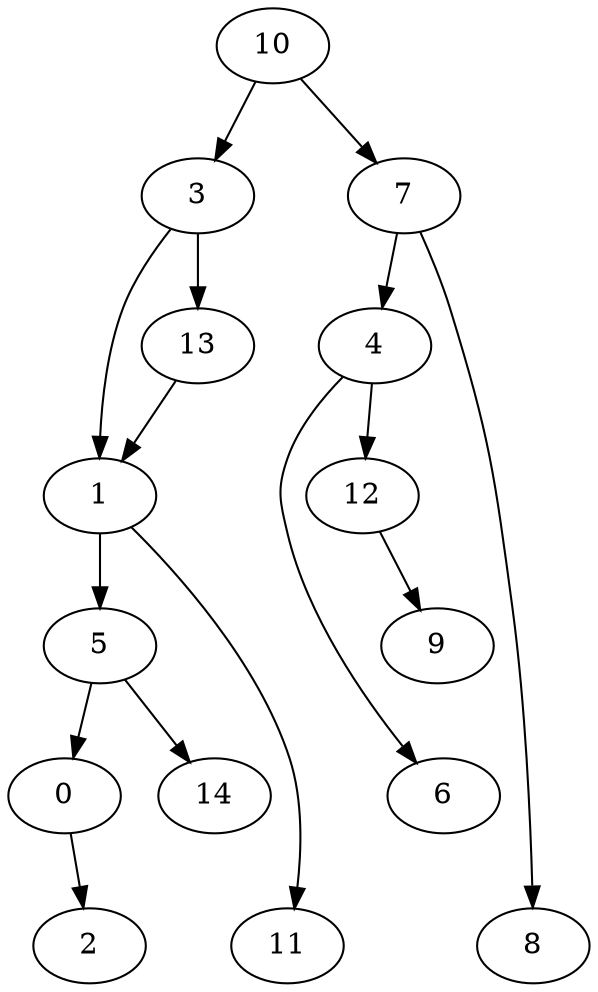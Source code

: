 digraph G {
    0;
    2;
    1;
    5;
    11;
    14;
    3;
    13;
    4;
    6;
    12;
    9;
    7;
    8;
    10;
    0 -> 2 [weight=0];
    1 -> 5 [weight=1];
    1 -> 11 [weight=0];
    5 -> 0 [weight=0];
    5 -> 14 [weight=0];
    3 -> 1 [weight=0];
    3 -> 13 [weight=1];
    13 -> 1 [weight=0];
    4 -> 6 [weight=0];
    4 -> 12 [weight=0];
    12 -> 9 [weight=0];
    7 -> 4 [weight=0];
    7 -> 8 [weight=0];
    10 -> 3 [weight=0];
    10 -> 7 [weight=0];
}
